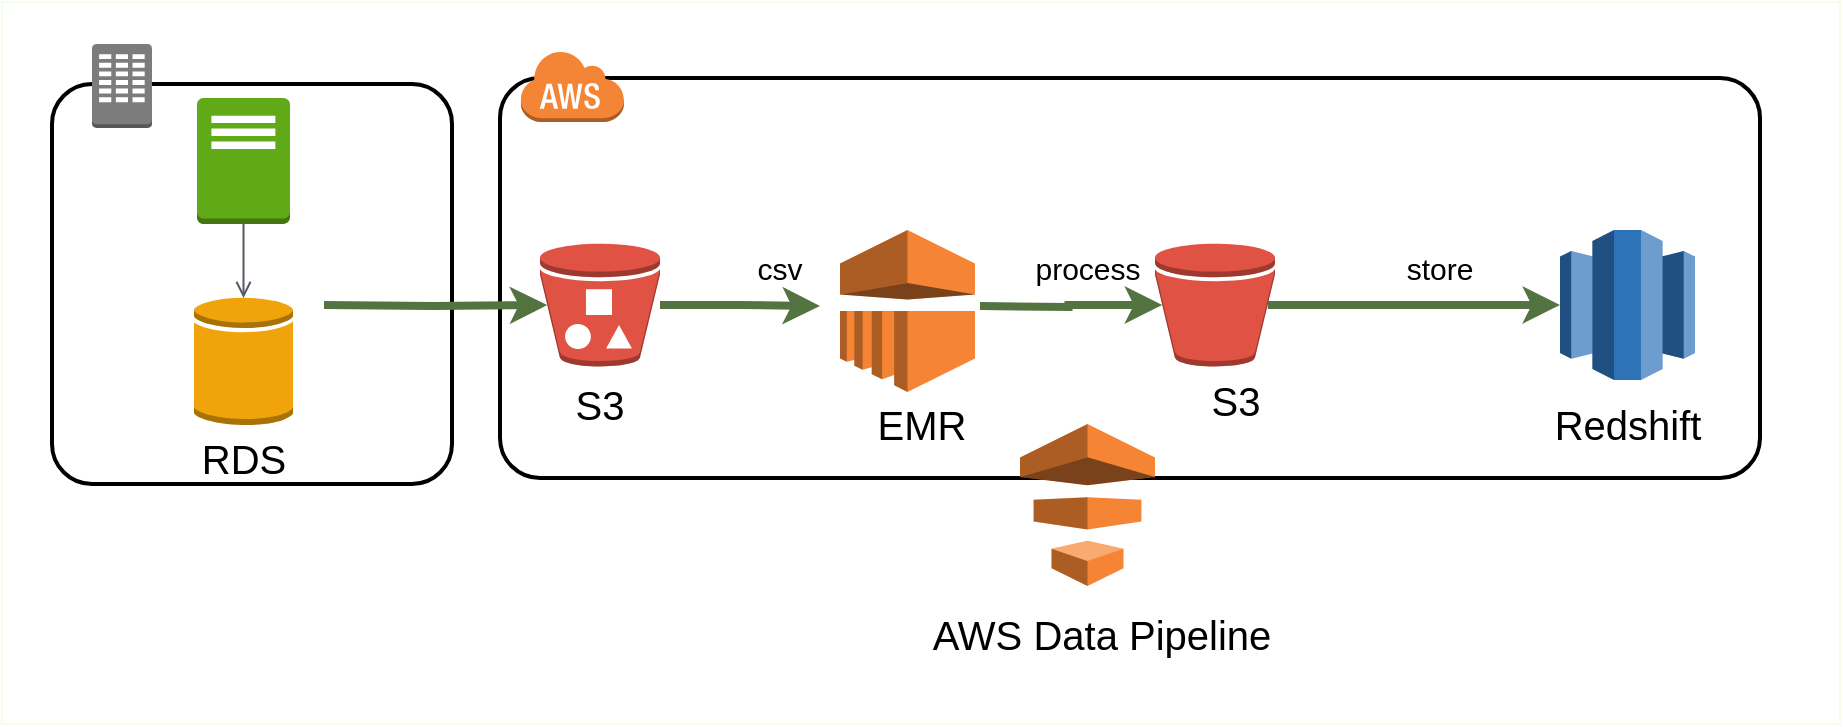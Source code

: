 <mxfile version="12.9.9" type="device"><diagram id="lxv2Z678lEYFlwVWsb1a" name="Page-1"><mxGraphModel dx="1106" dy="779" grid="1" gridSize="10" guides="1" tooltips="1" connect="1" arrows="1" fold="1" page="1" pageScale="1" pageWidth="1654" pageHeight="1169" background="none" math="0" shadow="0"><root><mxCell id="0"/><mxCell id="1" parent="0"/><mxCell id="xvq9eWs5WPa2w-SnWg_7-9" value="" style="rounded=0;whiteSpace=wrap;html=1;strokeColor=#F3FFE8;" vertex="1" parent="1"><mxGeometry x="11" y="269" width="919" height="361" as="geometry"/></mxCell><mxCell id="xvq9eWs5WPa2w-SnWg_7-1" value="" style="rounded=1;arcSize=10;dashed=0;fillColor=none;gradientColor=none;strokeWidth=2;" vertex="1" parent="1"><mxGeometry x="260" y="307" width="630" height="200" as="geometry"/></mxCell><mxCell id="xvq9eWs5WPa2w-SnWg_7-3" value="" style="rounded=1;arcSize=10;dashed=0;fillColor=none;gradientColor=none;strokeWidth=2;" vertex="1" parent="1"><mxGeometry x="36" y="310" width="200" height="200" as="geometry"/></mxCell><mxCell id="ixlEqdyPZb3zC-eu19mZ-288" value="" style="edgeStyle=orthogonalEdgeStyle;rounded=0;orthogonalLoop=1;jettySize=auto;html=1;strokeColor=#537341;strokeWidth=4;fontSize=20;entryX=0.06;entryY=0.5;entryDx=0;entryDy=0;entryPerimeter=0;" parent="1" target="ixlEqdyPZb3zC-eu19mZ-281" edge="1"><mxGeometry relative="1" as="geometry"><mxPoint x="252" y="420.5" as="targetPoint"/><mxPoint x="172" y="420.5" as="sourcePoint"/></mxGeometry></mxCell><mxCell id="ixlEqdyPZb3zC-eu19mZ-290" value="" style="edgeStyle=orthogonalEdgeStyle;rounded=0;orthogonalLoop=1;jettySize=auto;html=1;strokeColor=#537341;strokeWidth=4;fontSize=20;" parent="1" source="ixlEqdyPZb3zC-eu19mZ-281" edge="1"><mxGeometry relative="1" as="geometry"><mxPoint x="420" y="421" as="targetPoint"/></mxGeometry></mxCell><mxCell id="ixlEqdyPZb3zC-eu19mZ-281" value="" style="outlineConnect=0;dashed=0;verticalLabelPosition=bottom;verticalAlign=top;align=center;html=1;shape=mxgraph.aws3.bucket_with_objects;fillColor=#E05243;gradientColor=none;fontSize=20;" parent="1" vertex="1"><mxGeometry x="280" y="389.75" width="60" height="61.5" as="geometry"/></mxCell><mxCell id="ixlEqdyPZb3zC-eu19mZ-292" value="" style="edgeStyle=orthogonalEdgeStyle;rounded=0;orthogonalLoop=1;jettySize=auto;html=1;strokeColor=#537341;strokeWidth=4;fontSize=20;entryX=0.06;entryY=0.5;entryDx=0;entryDy=0;entryPerimeter=0;" parent="1" target="ixlEqdyPZb3zC-eu19mZ-282" edge="1"><mxGeometry relative="1" as="geometry"><mxPoint x="570" y="421" as="targetPoint"/><mxPoint x="500" y="421" as="sourcePoint"/></mxGeometry></mxCell><mxCell id="ixlEqdyPZb3zC-eu19mZ-282" value="" style="outlineConnect=0;dashed=0;verticalLabelPosition=bottom;verticalAlign=top;align=center;html=1;shape=mxgraph.aws3.bucket;fillColor=#E05243;gradientColor=none;fontSize=20;" parent="1" vertex="1"><mxGeometry x="587.5" y="389.75" width="60" height="61.5" as="geometry"/></mxCell><mxCell id="ixlEqdyPZb3zC-eu19mZ-294" value="" style="edgeStyle=orthogonalEdgeStyle;rounded=0;orthogonalLoop=1;jettySize=auto;html=1;strokeColor=#537341;strokeWidth=4;fontSize=20;exitX=0.94;exitY=0.5;exitDx=0;exitDy=0;exitPerimeter=0;" parent="1" source="ixlEqdyPZb3zC-eu19mZ-282" target="ixlEqdyPZb3zC-eu19mZ-284" edge="1"><mxGeometry relative="1" as="geometry"><mxPoint x="757.5" y="420.5" as="targetPoint"/><mxPoint x="650" y="421" as="sourcePoint"/></mxGeometry></mxCell><mxCell id="ixlEqdyPZb3zC-eu19mZ-283" value="" style="outlineConnect=0;dashed=0;verticalLabelPosition=bottom;verticalAlign=top;align=center;html=1;shape=mxgraph.aws3.emr;fillColor=#F58534;gradientColor=none;fontSize=20;" parent="1" vertex="1"><mxGeometry x="430" y="383" width="67.5" height="81" as="geometry"/></mxCell><mxCell id="ixlEqdyPZb3zC-eu19mZ-284" value="" style="outlineConnect=0;dashed=0;verticalLabelPosition=bottom;verticalAlign=top;align=center;html=1;shape=mxgraph.aws3.redshift;fillColor=#2E73B8;gradientColor=none;fontSize=20;" parent="1" vertex="1"><mxGeometry x="790" y="383" width="67.5" height="75" as="geometry"/></mxCell><mxCell id="ixlEqdyPZb3zC-eu19mZ-296" value="" style="outlineConnect=0;dashed=0;verticalLabelPosition=bottom;verticalAlign=top;align=center;html=1;shape=mxgraph.aws3.data_pipeline;fillColor=#F58534;gradientColor=none;fontSize=20;" parent="1" vertex="1"><mxGeometry x="520" y="480" width="67.5" height="81" as="geometry"/></mxCell><mxCell id="ixlEqdyPZb3zC-eu19mZ-299" value="AWS Data Pipeline" style="text;html=1;strokeColor=none;fillColor=none;align=center;verticalAlign=middle;whiteSpace=wrap;rounded=0;fontSize=20;" parent="1" vertex="1"><mxGeometry x="457.5" y="575" width="206.25" height="20" as="geometry"/></mxCell><mxCell id="ixlEqdyPZb3zC-eu19mZ-300" value="S3" style="text;html=1;strokeColor=none;fillColor=none;align=center;verticalAlign=middle;whiteSpace=wrap;rounded=0;fontSize=20;" parent="1" vertex="1"><mxGeometry x="607.5" y="458" width="40" height="20" as="geometry"/></mxCell><mxCell id="ixlEqdyPZb3zC-eu19mZ-301" value="S3" style="text;html=1;strokeColor=none;fillColor=none;align=center;verticalAlign=middle;whiteSpace=wrap;rounded=0;fontSize=20;" parent="1" vertex="1"><mxGeometry x="290" y="460" width="40" height="20" as="geometry"/></mxCell><mxCell id="ixlEqdyPZb3zC-eu19mZ-302" value="EMR" style="text;html=1;strokeColor=none;fillColor=none;align=center;verticalAlign=middle;whiteSpace=wrap;rounded=0;fontSize=20;" parent="1" vertex="1"><mxGeometry x="450.5" y="470" width="40" height="20" as="geometry"/></mxCell><mxCell id="ixlEqdyPZb3zC-eu19mZ-303" value="Redshift" style="text;html=1;strokeColor=none;fillColor=none;align=center;verticalAlign=middle;whiteSpace=wrap;rounded=0;fontSize=20;" parent="1" vertex="1"><mxGeometry x="803.75" y="470" width="40" height="20" as="geometry"/></mxCell><mxCell id="ixlEqdyPZb3zC-eu19mZ-304" value="RDS" style="text;html=1;strokeColor=none;fillColor=none;align=center;verticalAlign=middle;whiteSpace=wrap;rounded=0;fontSize=20;" parent="1" vertex="1"><mxGeometry x="112" y="487" width="40" height="20" as="geometry"/></mxCell><mxCell id="ixlEqdyPZb3zC-eu19mZ-306" value="&lt;span style=&quot;font-size: 15px&quot;&gt;csv&lt;/span&gt;" style="text;html=1;strokeColor=none;fillColor=none;align=center;verticalAlign=middle;whiteSpace=wrap;rounded=0;fontSize=20;" parent="1" vertex="1"><mxGeometry x="380" y="389.75" width="40" height="20" as="geometry"/></mxCell><mxCell id="ixlEqdyPZb3zC-eu19mZ-307" value="&lt;span style=&quot;font-size: 15px&quot;&gt;process&lt;/span&gt;" style="text;html=1;strokeColor=none;fillColor=none;align=center;verticalAlign=middle;whiteSpace=wrap;rounded=0;fontSize=20;" parent="1" vertex="1"><mxGeometry x="533.75" y="389.75" width="40" height="20" as="geometry"/></mxCell><mxCell id="ixlEqdyPZb3zC-eu19mZ-308" value="&lt;span style=&quot;font-size: 15px&quot;&gt;store&lt;/span&gt;" style="text;html=1;strokeColor=none;fillColor=none;align=center;verticalAlign=middle;whiteSpace=wrap;rounded=0;fontSize=20;" parent="1" vertex="1"><mxGeometry x="710" y="389.75" width="40" height="20" as="geometry"/></mxCell><mxCell id="xvq9eWs5WPa2w-SnWg_7-2" value="" style="dashed=0;html=1;shape=mxgraph.aws3.cloud;fillColor=#F58536;gradientColor=none;dashed=0;" vertex="1" parent="1"><mxGeometry x="270" y="293" width="52" height="36" as="geometry"/></mxCell><mxCell id="xvq9eWs5WPa2w-SnWg_7-4" value="" style="dashed=0;html=1;shape=mxgraph.aws3.corporate_data_center;fillColor=#7D7C7C;gradientColor=none;dashed=0;" vertex="1" parent="1"><mxGeometry x="56" y="290" width="30" height="42" as="geometry"/></mxCell><mxCell id="xvq9eWs5WPa2w-SnWg_7-5" value="" style="outlineConnect=0;dashed=0;verticalLabelPosition=bottom;verticalAlign=top;align=center;html=1;shape=mxgraph.aws3.traditional_server;fillColor=#60a917;strokeColor=#2D7600;fontColor=#ffffff;" vertex="1" parent="1"><mxGeometry x="108.5" y="317" width="46.5" height="63" as="geometry"/></mxCell><mxCell id="xvq9eWs5WPa2w-SnWg_7-6" value="" style="outlineConnect=0;dashed=0;verticalLabelPosition=bottom;verticalAlign=top;align=center;html=1;shape=mxgraph.aws3.generic_database;fillColor=#f0a30a;strokeColor=#BD7000;fontColor=#ffffff;" vertex="1" parent="1"><mxGeometry x="107" y="416" width="49.5" height="64.5" as="geometry"/></mxCell><mxCell id="xvq9eWs5WPa2w-SnWg_7-8" value="" style="edgeStyle=orthogonalEdgeStyle;html=1;endArrow=open;elbow=vertical;startArrow=none;endFill=0;strokeColor=#545B64;rounded=0;exitX=0.5;exitY=1;exitDx=0;exitDy=0;exitPerimeter=0;entryX=0.5;entryY=0.015;entryDx=0;entryDy=0;entryPerimeter=0;" edge="1" parent="1" source="xvq9eWs5WPa2w-SnWg_7-5" target="xvq9eWs5WPa2w-SnWg_7-6"><mxGeometry width="100" relative="1" as="geometry"><mxPoint x="510" y="400" as="sourcePoint"/><mxPoint x="610" y="400" as="targetPoint"/></mxGeometry></mxCell></root></mxGraphModel></diagram></mxfile>